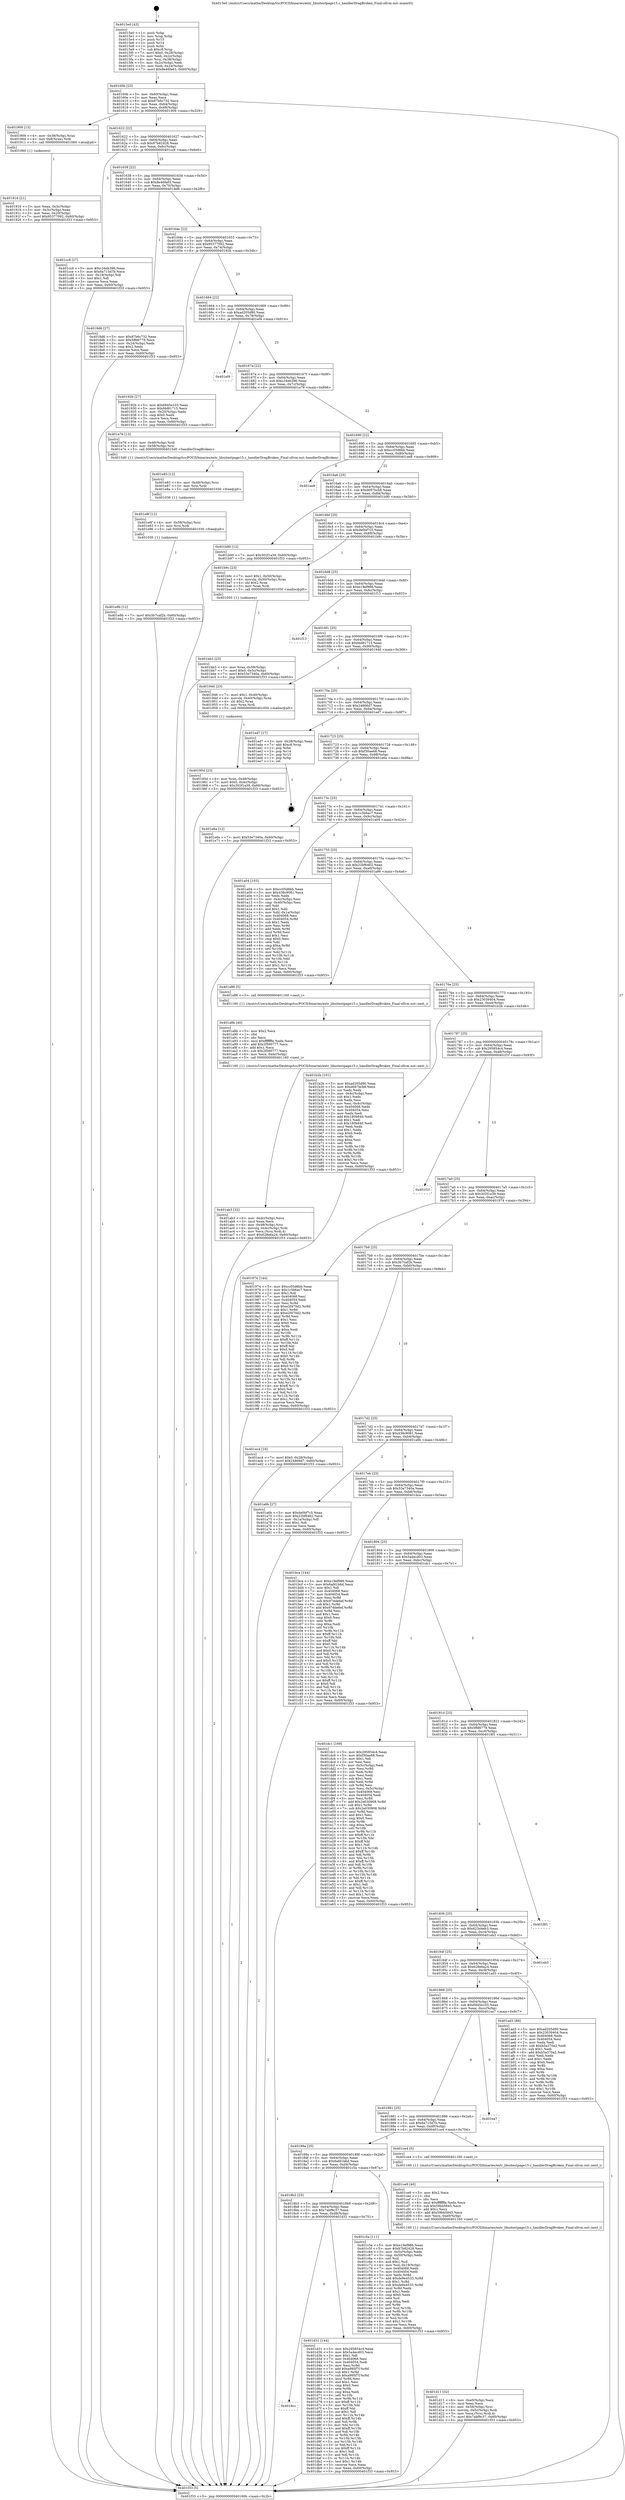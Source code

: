 digraph "0x4015e0" {
  label = "0x4015e0 (/mnt/c/Users/mathe/Desktop/tcc/POCII/binaries/extr_libuitestpage15.c_handlerDragBroken_Final-ollvm.out::main(0))"
  labelloc = "t"
  node[shape=record]

  Entry [label="",width=0.3,height=0.3,shape=circle,fillcolor=black,style=filled]
  "0x40160b" [label="{
     0x40160b [23]\l
     | [instrs]\l
     &nbsp;&nbsp;0x40160b \<+3\>: mov -0x60(%rbp),%eax\l
     &nbsp;&nbsp;0x40160e \<+2\>: mov %eax,%ecx\l
     &nbsp;&nbsp;0x401610 \<+6\>: sub $0x87b6c732,%ecx\l
     &nbsp;&nbsp;0x401616 \<+3\>: mov %eax,-0x64(%rbp)\l
     &nbsp;&nbsp;0x401619 \<+3\>: mov %ecx,-0x68(%rbp)\l
     &nbsp;&nbsp;0x40161c \<+6\>: je 0000000000401909 \<main+0x329\>\l
  }"]
  "0x401909" [label="{
     0x401909 [13]\l
     | [instrs]\l
     &nbsp;&nbsp;0x401909 \<+4\>: mov -0x38(%rbp),%rax\l
     &nbsp;&nbsp;0x40190d \<+4\>: mov 0x8(%rax),%rdi\l
     &nbsp;&nbsp;0x401911 \<+5\>: call 0000000000401060 \<atoi@plt\>\l
     | [calls]\l
     &nbsp;&nbsp;0x401060 \{1\} (unknown)\l
  }"]
  "0x401622" [label="{
     0x401622 [22]\l
     | [instrs]\l
     &nbsp;&nbsp;0x401622 \<+5\>: jmp 0000000000401627 \<main+0x47\>\l
     &nbsp;&nbsp;0x401627 \<+3\>: mov -0x64(%rbp),%eax\l
     &nbsp;&nbsp;0x40162a \<+5\>: sub $0x87b82428,%eax\l
     &nbsp;&nbsp;0x40162f \<+3\>: mov %eax,-0x6c(%rbp)\l
     &nbsp;&nbsp;0x401632 \<+6\>: je 0000000000401cc9 \<main+0x6e9\>\l
  }"]
  Exit [label="",width=0.3,height=0.3,shape=circle,fillcolor=black,style=filled,peripheries=2]
  "0x401cc9" [label="{
     0x401cc9 [27]\l
     | [instrs]\l
     &nbsp;&nbsp;0x401cc9 \<+5\>: mov $0xc34eb396,%eax\l
     &nbsp;&nbsp;0x401cce \<+5\>: mov $0x6a715d7b,%ecx\l
     &nbsp;&nbsp;0x401cd3 \<+3\>: mov -0x19(%rbp),%dl\l
     &nbsp;&nbsp;0x401cd6 \<+3\>: test $0x1,%dl\l
     &nbsp;&nbsp;0x401cd9 \<+3\>: cmovne %ecx,%eax\l
     &nbsp;&nbsp;0x401cdc \<+3\>: mov %eax,-0x60(%rbp)\l
     &nbsp;&nbsp;0x401cdf \<+5\>: jmp 0000000000401f33 \<main+0x953\>\l
  }"]
  "0x401638" [label="{
     0x401638 [22]\l
     | [instrs]\l
     &nbsp;&nbsp;0x401638 \<+5\>: jmp 000000000040163d \<main+0x5d\>\l
     &nbsp;&nbsp;0x40163d \<+3\>: mov -0x64(%rbp),%eax\l
     &nbsp;&nbsp;0x401640 \<+5\>: sub $0x8e46fa63,%eax\l
     &nbsp;&nbsp;0x401645 \<+3\>: mov %eax,-0x70(%rbp)\l
     &nbsp;&nbsp;0x401648 \<+6\>: je 00000000004018d6 \<main+0x2f6\>\l
  }"]
  "0x401e9b" [label="{
     0x401e9b [12]\l
     | [instrs]\l
     &nbsp;&nbsp;0x401e9b \<+7\>: movl $0x3b7caf2b,-0x60(%rbp)\l
     &nbsp;&nbsp;0x401ea2 \<+5\>: jmp 0000000000401f33 \<main+0x953\>\l
  }"]
  "0x4018d6" [label="{
     0x4018d6 [27]\l
     | [instrs]\l
     &nbsp;&nbsp;0x4018d6 \<+5\>: mov $0x87b6c732,%eax\l
     &nbsp;&nbsp;0x4018db \<+5\>: mov $0x5ffd6779,%ecx\l
     &nbsp;&nbsp;0x4018e0 \<+3\>: mov -0x24(%rbp),%edx\l
     &nbsp;&nbsp;0x4018e3 \<+3\>: cmp $0x2,%edx\l
     &nbsp;&nbsp;0x4018e6 \<+3\>: cmovne %ecx,%eax\l
     &nbsp;&nbsp;0x4018e9 \<+3\>: mov %eax,-0x60(%rbp)\l
     &nbsp;&nbsp;0x4018ec \<+5\>: jmp 0000000000401f33 \<main+0x953\>\l
  }"]
  "0x40164e" [label="{
     0x40164e [22]\l
     | [instrs]\l
     &nbsp;&nbsp;0x40164e \<+5\>: jmp 0000000000401653 \<main+0x73\>\l
     &nbsp;&nbsp;0x401653 \<+3\>: mov -0x64(%rbp),%eax\l
     &nbsp;&nbsp;0x401656 \<+5\>: sub $0x95377092,%eax\l
     &nbsp;&nbsp;0x40165b \<+3\>: mov %eax,-0x74(%rbp)\l
     &nbsp;&nbsp;0x40165e \<+6\>: je 000000000040192b \<main+0x34b\>\l
  }"]
  "0x401f33" [label="{
     0x401f33 [5]\l
     | [instrs]\l
     &nbsp;&nbsp;0x401f33 \<+5\>: jmp 000000000040160b \<main+0x2b\>\l
  }"]
  "0x4015e0" [label="{
     0x4015e0 [43]\l
     | [instrs]\l
     &nbsp;&nbsp;0x4015e0 \<+1\>: push %rbp\l
     &nbsp;&nbsp;0x4015e1 \<+3\>: mov %rsp,%rbp\l
     &nbsp;&nbsp;0x4015e4 \<+2\>: push %r15\l
     &nbsp;&nbsp;0x4015e6 \<+2\>: push %r14\l
     &nbsp;&nbsp;0x4015e8 \<+1\>: push %rbx\l
     &nbsp;&nbsp;0x4015e9 \<+7\>: sub $0xc8,%rsp\l
     &nbsp;&nbsp;0x4015f0 \<+7\>: movl $0x0,-0x28(%rbp)\l
     &nbsp;&nbsp;0x4015f7 \<+3\>: mov %edi,-0x2c(%rbp)\l
     &nbsp;&nbsp;0x4015fa \<+4\>: mov %rsi,-0x38(%rbp)\l
     &nbsp;&nbsp;0x4015fe \<+3\>: mov -0x2c(%rbp),%edi\l
     &nbsp;&nbsp;0x401601 \<+3\>: mov %edi,-0x24(%rbp)\l
     &nbsp;&nbsp;0x401604 \<+7\>: movl $0x8e46fa63,-0x60(%rbp)\l
  }"]
  "0x401916" [label="{
     0x401916 [21]\l
     | [instrs]\l
     &nbsp;&nbsp;0x401916 \<+3\>: mov %eax,-0x3c(%rbp)\l
     &nbsp;&nbsp;0x401919 \<+3\>: mov -0x3c(%rbp),%eax\l
     &nbsp;&nbsp;0x40191c \<+3\>: mov %eax,-0x20(%rbp)\l
     &nbsp;&nbsp;0x40191f \<+7\>: movl $0x95377092,-0x60(%rbp)\l
     &nbsp;&nbsp;0x401926 \<+5\>: jmp 0000000000401f33 \<main+0x953\>\l
  }"]
  "0x401e8f" [label="{
     0x401e8f [12]\l
     | [instrs]\l
     &nbsp;&nbsp;0x401e8f \<+4\>: mov -0x58(%rbp),%rsi\l
     &nbsp;&nbsp;0x401e93 \<+3\>: mov %rsi,%rdi\l
     &nbsp;&nbsp;0x401e96 \<+5\>: call 0000000000401030 \<free@plt\>\l
     | [calls]\l
     &nbsp;&nbsp;0x401030 \{1\} (unknown)\l
  }"]
  "0x40192b" [label="{
     0x40192b [27]\l
     | [instrs]\l
     &nbsp;&nbsp;0x40192b \<+5\>: mov $0x6945e103,%eax\l
     &nbsp;&nbsp;0x401930 \<+5\>: mov $0xfdd81715,%ecx\l
     &nbsp;&nbsp;0x401935 \<+3\>: mov -0x20(%rbp),%edx\l
     &nbsp;&nbsp;0x401938 \<+3\>: cmp $0x0,%edx\l
     &nbsp;&nbsp;0x40193b \<+3\>: cmove %ecx,%eax\l
     &nbsp;&nbsp;0x40193e \<+3\>: mov %eax,-0x60(%rbp)\l
     &nbsp;&nbsp;0x401941 \<+5\>: jmp 0000000000401f33 \<main+0x953\>\l
  }"]
  "0x401664" [label="{
     0x401664 [22]\l
     | [instrs]\l
     &nbsp;&nbsp;0x401664 \<+5\>: jmp 0000000000401669 \<main+0x89\>\l
     &nbsp;&nbsp;0x401669 \<+3\>: mov -0x64(%rbp),%eax\l
     &nbsp;&nbsp;0x40166c \<+5\>: sub $0xad205d90,%eax\l
     &nbsp;&nbsp;0x401671 \<+3\>: mov %eax,-0x78(%rbp)\l
     &nbsp;&nbsp;0x401674 \<+6\>: je 0000000000401ef4 \<main+0x914\>\l
  }"]
  "0x401e83" [label="{
     0x401e83 [12]\l
     | [instrs]\l
     &nbsp;&nbsp;0x401e83 \<+4\>: mov -0x48(%rbp),%rsi\l
     &nbsp;&nbsp;0x401e87 \<+3\>: mov %rsi,%rdi\l
     &nbsp;&nbsp;0x401e8a \<+5\>: call 0000000000401030 \<free@plt\>\l
     | [calls]\l
     &nbsp;&nbsp;0x401030 \{1\} (unknown)\l
  }"]
  "0x401ef4" [label="{
     0x401ef4\l
  }", style=dashed]
  "0x40167a" [label="{
     0x40167a [22]\l
     | [instrs]\l
     &nbsp;&nbsp;0x40167a \<+5\>: jmp 000000000040167f \<main+0x9f\>\l
     &nbsp;&nbsp;0x40167f \<+3\>: mov -0x64(%rbp),%eax\l
     &nbsp;&nbsp;0x401682 \<+5\>: sub $0xc34eb396,%eax\l
     &nbsp;&nbsp;0x401687 \<+3\>: mov %eax,-0x7c(%rbp)\l
     &nbsp;&nbsp;0x40168a \<+6\>: je 0000000000401e76 \<main+0x896\>\l
  }"]
  "0x4018cc" [label="{
     0x4018cc\l
  }", style=dashed]
  "0x401e76" [label="{
     0x401e76 [13]\l
     | [instrs]\l
     &nbsp;&nbsp;0x401e76 \<+4\>: mov -0x48(%rbp),%rdi\l
     &nbsp;&nbsp;0x401e7a \<+4\>: mov -0x58(%rbp),%rsi\l
     &nbsp;&nbsp;0x401e7e \<+5\>: call 00000000004015d0 \<handlerDragBroken\>\l
     | [calls]\l
     &nbsp;&nbsp;0x4015d0 \{1\} (/mnt/c/Users/mathe/Desktop/tcc/POCII/binaries/extr_libuitestpage15.c_handlerDragBroken_Final-ollvm.out::handlerDragBroken)\l
  }"]
  "0x401690" [label="{
     0x401690 [22]\l
     | [instrs]\l
     &nbsp;&nbsp;0x401690 \<+5\>: jmp 0000000000401695 \<main+0xb5\>\l
     &nbsp;&nbsp;0x401695 \<+3\>: mov -0x64(%rbp),%eax\l
     &nbsp;&nbsp;0x401698 \<+5\>: sub $0xcc05d6bb,%eax\l
     &nbsp;&nbsp;0x40169d \<+3\>: mov %eax,-0x80(%rbp)\l
     &nbsp;&nbsp;0x4016a0 \<+6\>: je 0000000000401ee8 \<main+0x908\>\l
  }"]
  "0x401d31" [label="{
     0x401d31 [144]\l
     | [instrs]\l
     &nbsp;&nbsp;0x401d31 \<+5\>: mov $0x295854c4,%eax\l
     &nbsp;&nbsp;0x401d36 \<+5\>: mov $0x5a4ecd03,%ecx\l
     &nbsp;&nbsp;0x401d3b \<+2\>: mov $0x1,%dl\l
     &nbsp;&nbsp;0x401d3d \<+7\>: mov 0x404068,%esi\l
     &nbsp;&nbsp;0x401d44 \<+7\>: mov 0x404054,%edi\l
     &nbsp;&nbsp;0x401d4b \<+3\>: mov %esi,%r8d\l
     &nbsp;&nbsp;0x401d4e \<+7\>: add $0xa995f7f,%r8d\l
     &nbsp;&nbsp;0x401d55 \<+4\>: sub $0x1,%r8d\l
     &nbsp;&nbsp;0x401d59 \<+7\>: sub $0xa995f7f,%r8d\l
     &nbsp;&nbsp;0x401d60 \<+4\>: imul %r8d,%esi\l
     &nbsp;&nbsp;0x401d64 \<+3\>: and $0x1,%esi\l
     &nbsp;&nbsp;0x401d67 \<+3\>: cmp $0x0,%esi\l
     &nbsp;&nbsp;0x401d6a \<+4\>: sete %r9b\l
     &nbsp;&nbsp;0x401d6e \<+3\>: cmp $0xa,%edi\l
     &nbsp;&nbsp;0x401d71 \<+4\>: setl %r10b\l
     &nbsp;&nbsp;0x401d75 \<+3\>: mov %r9b,%r11b\l
     &nbsp;&nbsp;0x401d78 \<+4\>: xor $0xff,%r11b\l
     &nbsp;&nbsp;0x401d7c \<+3\>: mov %r10b,%bl\l
     &nbsp;&nbsp;0x401d7f \<+3\>: xor $0xff,%bl\l
     &nbsp;&nbsp;0x401d82 \<+3\>: xor $0x1,%dl\l
     &nbsp;&nbsp;0x401d85 \<+3\>: mov %r11b,%r14b\l
     &nbsp;&nbsp;0x401d88 \<+4\>: and $0xff,%r14b\l
     &nbsp;&nbsp;0x401d8c \<+3\>: and %dl,%r9b\l
     &nbsp;&nbsp;0x401d8f \<+3\>: mov %bl,%r15b\l
     &nbsp;&nbsp;0x401d92 \<+4\>: and $0xff,%r15b\l
     &nbsp;&nbsp;0x401d96 \<+3\>: and %dl,%r10b\l
     &nbsp;&nbsp;0x401d99 \<+3\>: or %r9b,%r14b\l
     &nbsp;&nbsp;0x401d9c \<+3\>: or %r10b,%r15b\l
     &nbsp;&nbsp;0x401d9f \<+3\>: xor %r15b,%r14b\l
     &nbsp;&nbsp;0x401da2 \<+3\>: or %bl,%r11b\l
     &nbsp;&nbsp;0x401da5 \<+4\>: xor $0xff,%r11b\l
     &nbsp;&nbsp;0x401da9 \<+3\>: or $0x1,%dl\l
     &nbsp;&nbsp;0x401dac \<+3\>: and %dl,%r11b\l
     &nbsp;&nbsp;0x401daf \<+3\>: or %r11b,%r14b\l
     &nbsp;&nbsp;0x401db2 \<+4\>: test $0x1,%r14b\l
     &nbsp;&nbsp;0x401db6 \<+3\>: cmovne %ecx,%eax\l
     &nbsp;&nbsp;0x401db9 \<+3\>: mov %eax,-0x60(%rbp)\l
     &nbsp;&nbsp;0x401dbc \<+5\>: jmp 0000000000401f33 \<main+0x953\>\l
  }"]
  "0x401ee8" [label="{
     0x401ee8\l
  }", style=dashed]
  "0x4016a6" [label="{
     0x4016a6 [25]\l
     | [instrs]\l
     &nbsp;&nbsp;0x4016a6 \<+5\>: jmp 00000000004016ab \<main+0xcb\>\l
     &nbsp;&nbsp;0x4016ab \<+3\>: mov -0x64(%rbp),%eax\l
     &nbsp;&nbsp;0x4016ae \<+5\>: sub $0xd697bcb8,%eax\l
     &nbsp;&nbsp;0x4016b3 \<+6\>: mov %eax,-0x84(%rbp)\l
     &nbsp;&nbsp;0x4016b9 \<+6\>: je 0000000000401b90 \<main+0x5b0\>\l
  }"]
  "0x401d11" [label="{
     0x401d11 [32]\l
     | [instrs]\l
     &nbsp;&nbsp;0x401d11 \<+6\>: mov -0xe0(%rbp),%ecx\l
     &nbsp;&nbsp;0x401d17 \<+3\>: imul %eax,%ecx\l
     &nbsp;&nbsp;0x401d1a \<+4\>: mov -0x58(%rbp),%rsi\l
     &nbsp;&nbsp;0x401d1e \<+4\>: movslq -0x5c(%rbp),%rdi\l
     &nbsp;&nbsp;0x401d22 \<+3\>: mov %ecx,(%rsi,%rdi,4)\l
     &nbsp;&nbsp;0x401d25 \<+7\>: movl $0x7abf9c37,-0x60(%rbp)\l
     &nbsp;&nbsp;0x401d2c \<+5\>: jmp 0000000000401f33 \<main+0x953\>\l
  }"]
  "0x401b90" [label="{
     0x401b90 [12]\l
     | [instrs]\l
     &nbsp;&nbsp;0x401b90 \<+7\>: movl $0x302f1a39,-0x60(%rbp)\l
     &nbsp;&nbsp;0x401b97 \<+5\>: jmp 0000000000401f33 \<main+0x953\>\l
  }"]
  "0x4016bf" [label="{
     0x4016bf [25]\l
     | [instrs]\l
     &nbsp;&nbsp;0x4016bf \<+5\>: jmp 00000000004016c4 \<main+0xe4\>\l
     &nbsp;&nbsp;0x4016c4 \<+3\>: mov -0x64(%rbp),%eax\l
     &nbsp;&nbsp;0x4016c7 \<+5\>: sub $0xde0bf7c5,%eax\l
     &nbsp;&nbsp;0x4016cc \<+6\>: mov %eax,-0x88(%rbp)\l
     &nbsp;&nbsp;0x4016d2 \<+6\>: je 0000000000401b9c \<main+0x5bc\>\l
  }"]
  "0x401ce9" [label="{
     0x401ce9 [40]\l
     | [instrs]\l
     &nbsp;&nbsp;0x401ce9 \<+5\>: mov $0x2,%ecx\l
     &nbsp;&nbsp;0x401cee \<+1\>: cltd\l
     &nbsp;&nbsp;0x401cef \<+2\>: idiv %ecx\l
     &nbsp;&nbsp;0x401cf1 \<+6\>: imul $0xfffffffe,%edx,%ecx\l
     &nbsp;&nbsp;0x401cf7 \<+6\>: sub $0x59bb5845,%ecx\l
     &nbsp;&nbsp;0x401cfd \<+3\>: add $0x1,%ecx\l
     &nbsp;&nbsp;0x401d00 \<+6\>: add $0x59bb5845,%ecx\l
     &nbsp;&nbsp;0x401d06 \<+6\>: mov %ecx,-0xe0(%rbp)\l
     &nbsp;&nbsp;0x401d0c \<+5\>: call 0000000000401160 \<next_i\>\l
     | [calls]\l
     &nbsp;&nbsp;0x401160 \{1\} (/mnt/c/Users/mathe/Desktop/tcc/POCII/binaries/extr_libuitestpage15.c_handlerDragBroken_Final-ollvm.out::next_i)\l
  }"]
  "0x401b9c" [label="{
     0x401b9c [23]\l
     | [instrs]\l
     &nbsp;&nbsp;0x401b9c \<+7\>: movl $0x1,-0x50(%rbp)\l
     &nbsp;&nbsp;0x401ba3 \<+4\>: movslq -0x50(%rbp),%rax\l
     &nbsp;&nbsp;0x401ba7 \<+4\>: shl $0x2,%rax\l
     &nbsp;&nbsp;0x401bab \<+3\>: mov %rax,%rdi\l
     &nbsp;&nbsp;0x401bae \<+5\>: call 0000000000401050 \<malloc@plt\>\l
     | [calls]\l
     &nbsp;&nbsp;0x401050 \{1\} (unknown)\l
  }"]
  "0x4016d8" [label="{
     0x4016d8 [25]\l
     | [instrs]\l
     &nbsp;&nbsp;0x4016d8 \<+5\>: jmp 00000000004016dd \<main+0xfd\>\l
     &nbsp;&nbsp;0x4016dd \<+3\>: mov -0x64(%rbp),%eax\l
     &nbsp;&nbsp;0x4016e0 \<+5\>: sub $0xe19ef986,%eax\l
     &nbsp;&nbsp;0x4016e5 \<+6\>: mov %eax,-0x8c(%rbp)\l
     &nbsp;&nbsp;0x4016eb \<+6\>: je 0000000000401f13 \<main+0x933\>\l
  }"]
  "0x4018b3" [label="{
     0x4018b3 [25]\l
     | [instrs]\l
     &nbsp;&nbsp;0x4018b3 \<+5\>: jmp 00000000004018b8 \<main+0x2d8\>\l
     &nbsp;&nbsp;0x4018b8 \<+3\>: mov -0x64(%rbp),%eax\l
     &nbsp;&nbsp;0x4018bb \<+5\>: sub $0x7abf9c37,%eax\l
     &nbsp;&nbsp;0x4018c0 \<+6\>: mov %eax,-0xd8(%rbp)\l
     &nbsp;&nbsp;0x4018c6 \<+6\>: je 0000000000401d31 \<main+0x751\>\l
  }"]
  "0x401f13" [label="{
     0x401f13\l
  }", style=dashed]
  "0x4016f1" [label="{
     0x4016f1 [25]\l
     | [instrs]\l
     &nbsp;&nbsp;0x4016f1 \<+5\>: jmp 00000000004016f6 \<main+0x116\>\l
     &nbsp;&nbsp;0x4016f6 \<+3\>: mov -0x64(%rbp),%eax\l
     &nbsp;&nbsp;0x4016f9 \<+5\>: sub $0xfdd81715,%eax\l
     &nbsp;&nbsp;0x4016fe \<+6\>: mov %eax,-0x90(%rbp)\l
     &nbsp;&nbsp;0x401704 \<+6\>: je 0000000000401946 \<main+0x366\>\l
  }"]
  "0x401c5a" [label="{
     0x401c5a [111]\l
     | [instrs]\l
     &nbsp;&nbsp;0x401c5a \<+5\>: mov $0xe19ef986,%eax\l
     &nbsp;&nbsp;0x401c5f \<+5\>: mov $0x87b82428,%ecx\l
     &nbsp;&nbsp;0x401c64 \<+3\>: mov -0x5c(%rbp),%edx\l
     &nbsp;&nbsp;0x401c67 \<+3\>: cmp -0x50(%rbp),%edx\l
     &nbsp;&nbsp;0x401c6a \<+4\>: setl %sil\l
     &nbsp;&nbsp;0x401c6e \<+4\>: and $0x1,%sil\l
     &nbsp;&nbsp;0x401c72 \<+4\>: mov %sil,-0x19(%rbp)\l
     &nbsp;&nbsp;0x401c76 \<+7\>: mov 0x404068,%edx\l
     &nbsp;&nbsp;0x401c7d \<+7\>: mov 0x404054,%edi\l
     &nbsp;&nbsp;0x401c84 \<+3\>: mov %edx,%r8d\l
     &nbsp;&nbsp;0x401c87 \<+7\>: add $0xde9e4533,%r8d\l
     &nbsp;&nbsp;0x401c8e \<+4\>: sub $0x1,%r8d\l
     &nbsp;&nbsp;0x401c92 \<+7\>: sub $0xde9e4533,%r8d\l
     &nbsp;&nbsp;0x401c99 \<+4\>: imul %r8d,%edx\l
     &nbsp;&nbsp;0x401c9d \<+3\>: and $0x1,%edx\l
     &nbsp;&nbsp;0x401ca0 \<+3\>: cmp $0x0,%edx\l
     &nbsp;&nbsp;0x401ca3 \<+4\>: sete %sil\l
     &nbsp;&nbsp;0x401ca7 \<+3\>: cmp $0xa,%edi\l
     &nbsp;&nbsp;0x401caa \<+4\>: setl %r9b\l
     &nbsp;&nbsp;0x401cae \<+3\>: mov %sil,%r10b\l
     &nbsp;&nbsp;0x401cb1 \<+3\>: and %r9b,%r10b\l
     &nbsp;&nbsp;0x401cb4 \<+3\>: xor %r9b,%sil\l
     &nbsp;&nbsp;0x401cb7 \<+3\>: or %sil,%r10b\l
     &nbsp;&nbsp;0x401cba \<+4\>: test $0x1,%r10b\l
     &nbsp;&nbsp;0x401cbe \<+3\>: cmovne %ecx,%eax\l
     &nbsp;&nbsp;0x401cc1 \<+3\>: mov %eax,-0x60(%rbp)\l
     &nbsp;&nbsp;0x401cc4 \<+5\>: jmp 0000000000401f33 \<main+0x953\>\l
  }"]
  "0x401946" [label="{
     0x401946 [23]\l
     | [instrs]\l
     &nbsp;&nbsp;0x401946 \<+7\>: movl $0x1,-0x40(%rbp)\l
     &nbsp;&nbsp;0x40194d \<+4\>: movslq -0x40(%rbp),%rax\l
     &nbsp;&nbsp;0x401951 \<+4\>: shl $0x2,%rax\l
     &nbsp;&nbsp;0x401955 \<+3\>: mov %rax,%rdi\l
     &nbsp;&nbsp;0x401958 \<+5\>: call 0000000000401050 \<malloc@plt\>\l
     | [calls]\l
     &nbsp;&nbsp;0x401050 \{1\} (unknown)\l
  }"]
  "0x40170a" [label="{
     0x40170a [25]\l
     | [instrs]\l
     &nbsp;&nbsp;0x40170a \<+5\>: jmp 000000000040170f \<main+0x12f\>\l
     &nbsp;&nbsp;0x40170f \<+3\>: mov -0x64(%rbp),%eax\l
     &nbsp;&nbsp;0x401712 \<+5\>: sub $0x24866d7,%eax\l
     &nbsp;&nbsp;0x401717 \<+6\>: mov %eax,-0x94(%rbp)\l
     &nbsp;&nbsp;0x40171d \<+6\>: je 0000000000401ed7 \<main+0x8f7\>\l
  }"]
  "0x40195d" [label="{
     0x40195d [23]\l
     | [instrs]\l
     &nbsp;&nbsp;0x40195d \<+4\>: mov %rax,-0x48(%rbp)\l
     &nbsp;&nbsp;0x401961 \<+7\>: movl $0x0,-0x4c(%rbp)\l
     &nbsp;&nbsp;0x401968 \<+7\>: movl $0x302f1a39,-0x60(%rbp)\l
     &nbsp;&nbsp;0x40196f \<+5\>: jmp 0000000000401f33 \<main+0x953\>\l
  }"]
  "0x40189a" [label="{
     0x40189a [25]\l
     | [instrs]\l
     &nbsp;&nbsp;0x40189a \<+5\>: jmp 000000000040189f \<main+0x2bf\>\l
     &nbsp;&nbsp;0x40189f \<+3\>: mov -0x64(%rbp),%eax\l
     &nbsp;&nbsp;0x4018a2 \<+5\>: sub $0x6afd1b6d,%eax\l
     &nbsp;&nbsp;0x4018a7 \<+6\>: mov %eax,-0xd4(%rbp)\l
     &nbsp;&nbsp;0x4018ad \<+6\>: je 0000000000401c5a \<main+0x67a\>\l
  }"]
  "0x401ed7" [label="{
     0x401ed7 [17]\l
     | [instrs]\l
     &nbsp;&nbsp;0x401ed7 \<+3\>: mov -0x28(%rbp),%eax\l
     &nbsp;&nbsp;0x401eda \<+7\>: add $0xc8,%rsp\l
     &nbsp;&nbsp;0x401ee1 \<+1\>: pop %rbx\l
     &nbsp;&nbsp;0x401ee2 \<+2\>: pop %r14\l
     &nbsp;&nbsp;0x401ee4 \<+2\>: pop %r15\l
     &nbsp;&nbsp;0x401ee6 \<+1\>: pop %rbp\l
     &nbsp;&nbsp;0x401ee7 \<+1\>: ret\l
  }"]
  "0x401723" [label="{
     0x401723 [25]\l
     | [instrs]\l
     &nbsp;&nbsp;0x401723 \<+5\>: jmp 0000000000401728 \<main+0x148\>\l
     &nbsp;&nbsp;0x401728 \<+3\>: mov -0x64(%rbp),%eax\l
     &nbsp;&nbsp;0x40172b \<+5\>: sub $0xf30ae68,%eax\l
     &nbsp;&nbsp;0x401730 \<+6\>: mov %eax,-0x98(%rbp)\l
     &nbsp;&nbsp;0x401736 \<+6\>: je 0000000000401e6a \<main+0x88a\>\l
  }"]
  "0x401ce4" [label="{
     0x401ce4 [5]\l
     | [instrs]\l
     &nbsp;&nbsp;0x401ce4 \<+5\>: call 0000000000401160 \<next_i\>\l
     | [calls]\l
     &nbsp;&nbsp;0x401160 \{1\} (/mnt/c/Users/mathe/Desktop/tcc/POCII/binaries/extr_libuitestpage15.c_handlerDragBroken_Final-ollvm.out::next_i)\l
  }"]
  "0x401e6a" [label="{
     0x401e6a [12]\l
     | [instrs]\l
     &nbsp;&nbsp;0x401e6a \<+7\>: movl $0x53e7340a,-0x60(%rbp)\l
     &nbsp;&nbsp;0x401e71 \<+5\>: jmp 0000000000401f33 \<main+0x953\>\l
  }"]
  "0x40173c" [label="{
     0x40173c [25]\l
     | [instrs]\l
     &nbsp;&nbsp;0x40173c \<+5\>: jmp 0000000000401741 \<main+0x161\>\l
     &nbsp;&nbsp;0x401741 \<+3\>: mov -0x64(%rbp),%eax\l
     &nbsp;&nbsp;0x401744 \<+5\>: sub $0x1c3b6ac7,%eax\l
     &nbsp;&nbsp;0x401749 \<+6\>: mov %eax,-0x9c(%rbp)\l
     &nbsp;&nbsp;0x40174f \<+6\>: je 0000000000401a04 \<main+0x424\>\l
  }"]
  "0x401881" [label="{
     0x401881 [25]\l
     | [instrs]\l
     &nbsp;&nbsp;0x401881 \<+5\>: jmp 0000000000401886 \<main+0x2a6\>\l
     &nbsp;&nbsp;0x401886 \<+3\>: mov -0x64(%rbp),%eax\l
     &nbsp;&nbsp;0x401889 \<+5\>: sub $0x6a715d7b,%eax\l
     &nbsp;&nbsp;0x40188e \<+6\>: mov %eax,-0xd0(%rbp)\l
     &nbsp;&nbsp;0x401894 \<+6\>: je 0000000000401ce4 \<main+0x704\>\l
  }"]
  "0x401a04" [label="{
     0x401a04 [103]\l
     | [instrs]\l
     &nbsp;&nbsp;0x401a04 \<+5\>: mov $0xcc05d6bb,%eax\l
     &nbsp;&nbsp;0x401a09 \<+5\>: mov $0x438c9081,%ecx\l
     &nbsp;&nbsp;0x401a0e \<+2\>: xor %edx,%edx\l
     &nbsp;&nbsp;0x401a10 \<+3\>: mov -0x4c(%rbp),%esi\l
     &nbsp;&nbsp;0x401a13 \<+3\>: cmp -0x40(%rbp),%esi\l
     &nbsp;&nbsp;0x401a16 \<+4\>: setl %dil\l
     &nbsp;&nbsp;0x401a1a \<+4\>: and $0x1,%dil\l
     &nbsp;&nbsp;0x401a1e \<+4\>: mov %dil,-0x1a(%rbp)\l
     &nbsp;&nbsp;0x401a22 \<+7\>: mov 0x404068,%esi\l
     &nbsp;&nbsp;0x401a29 \<+8\>: mov 0x404054,%r8d\l
     &nbsp;&nbsp;0x401a31 \<+3\>: sub $0x1,%edx\l
     &nbsp;&nbsp;0x401a34 \<+3\>: mov %esi,%r9d\l
     &nbsp;&nbsp;0x401a37 \<+3\>: add %edx,%r9d\l
     &nbsp;&nbsp;0x401a3a \<+4\>: imul %r9d,%esi\l
     &nbsp;&nbsp;0x401a3e \<+3\>: and $0x1,%esi\l
     &nbsp;&nbsp;0x401a41 \<+3\>: cmp $0x0,%esi\l
     &nbsp;&nbsp;0x401a44 \<+4\>: sete %dil\l
     &nbsp;&nbsp;0x401a48 \<+4\>: cmp $0xa,%r8d\l
     &nbsp;&nbsp;0x401a4c \<+4\>: setl %r10b\l
     &nbsp;&nbsp;0x401a50 \<+3\>: mov %dil,%r11b\l
     &nbsp;&nbsp;0x401a53 \<+3\>: and %r10b,%r11b\l
     &nbsp;&nbsp;0x401a56 \<+3\>: xor %r10b,%dil\l
     &nbsp;&nbsp;0x401a59 \<+3\>: or %dil,%r11b\l
     &nbsp;&nbsp;0x401a5c \<+4\>: test $0x1,%r11b\l
     &nbsp;&nbsp;0x401a60 \<+3\>: cmovne %ecx,%eax\l
     &nbsp;&nbsp;0x401a63 \<+3\>: mov %eax,-0x60(%rbp)\l
     &nbsp;&nbsp;0x401a66 \<+5\>: jmp 0000000000401f33 \<main+0x953\>\l
  }"]
  "0x401755" [label="{
     0x401755 [25]\l
     | [instrs]\l
     &nbsp;&nbsp;0x401755 \<+5\>: jmp 000000000040175a \<main+0x17a\>\l
     &nbsp;&nbsp;0x40175a \<+3\>: mov -0x64(%rbp),%eax\l
     &nbsp;&nbsp;0x40175d \<+5\>: sub $0x22bf6462,%eax\l
     &nbsp;&nbsp;0x401762 \<+6\>: mov %eax,-0xa0(%rbp)\l
     &nbsp;&nbsp;0x401768 \<+6\>: je 0000000000401a86 \<main+0x4a6\>\l
  }"]
  "0x401ea7" [label="{
     0x401ea7\l
  }", style=dashed]
  "0x401a86" [label="{
     0x401a86 [5]\l
     | [instrs]\l
     &nbsp;&nbsp;0x401a86 \<+5\>: call 0000000000401160 \<next_i\>\l
     | [calls]\l
     &nbsp;&nbsp;0x401160 \{1\} (/mnt/c/Users/mathe/Desktop/tcc/POCII/binaries/extr_libuitestpage15.c_handlerDragBroken_Final-ollvm.out::next_i)\l
  }"]
  "0x40176e" [label="{
     0x40176e [25]\l
     | [instrs]\l
     &nbsp;&nbsp;0x40176e \<+5\>: jmp 0000000000401773 \<main+0x193\>\l
     &nbsp;&nbsp;0x401773 \<+3\>: mov -0x64(%rbp),%eax\l
     &nbsp;&nbsp;0x401776 \<+5\>: sub $0x23039404,%eax\l
     &nbsp;&nbsp;0x40177b \<+6\>: mov %eax,-0xa4(%rbp)\l
     &nbsp;&nbsp;0x401781 \<+6\>: je 0000000000401b2b \<main+0x54b\>\l
  }"]
  "0x401bb3" [label="{
     0x401bb3 [23]\l
     | [instrs]\l
     &nbsp;&nbsp;0x401bb3 \<+4\>: mov %rax,-0x58(%rbp)\l
     &nbsp;&nbsp;0x401bb7 \<+7\>: movl $0x0,-0x5c(%rbp)\l
     &nbsp;&nbsp;0x401bbe \<+7\>: movl $0x53e7340a,-0x60(%rbp)\l
     &nbsp;&nbsp;0x401bc5 \<+5\>: jmp 0000000000401f33 \<main+0x953\>\l
  }"]
  "0x401b2b" [label="{
     0x401b2b [101]\l
     | [instrs]\l
     &nbsp;&nbsp;0x401b2b \<+5\>: mov $0xad205d90,%eax\l
     &nbsp;&nbsp;0x401b30 \<+5\>: mov $0xd697bcb8,%ecx\l
     &nbsp;&nbsp;0x401b35 \<+2\>: xor %edx,%edx\l
     &nbsp;&nbsp;0x401b37 \<+3\>: mov -0x4c(%rbp),%esi\l
     &nbsp;&nbsp;0x401b3a \<+3\>: sub $0x1,%edx\l
     &nbsp;&nbsp;0x401b3d \<+2\>: sub %edx,%esi\l
     &nbsp;&nbsp;0x401b3f \<+3\>: mov %esi,-0x4c(%rbp)\l
     &nbsp;&nbsp;0x401b42 \<+7\>: mov 0x404068,%edx\l
     &nbsp;&nbsp;0x401b49 \<+7\>: mov 0x404054,%esi\l
     &nbsp;&nbsp;0x401b50 \<+2\>: mov %edx,%edi\l
     &nbsp;&nbsp;0x401b52 \<+6\>: add $0x180b840,%edi\l
     &nbsp;&nbsp;0x401b58 \<+3\>: sub $0x1,%edi\l
     &nbsp;&nbsp;0x401b5b \<+6\>: sub $0x180b840,%edi\l
     &nbsp;&nbsp;0x401b61 \<+3\>: imul %edi,%edx\l
     &nbsp;&nbsp;0x401b64 \<+3\>: and $0x1,%edx\l
     &nbsp;&nbsp;0x401b67 \<+3\>: cmp $0x0,%edx\l
     &nbsp;&nbsp;0x401b6a \<+4\>: sete %r8b\l
     &nbsp;&nbsp;0x401b6e \<+3\>: cmp $0xa,%esi\l
     &nbsp;&nbsp;0x401b71 \<+4\>: setl %r9b\l
     &nbsp;&nbsp;0x401b75 \<+3\>: mov %r8b,%r10b\l
     &nbsp;&nbsp;0x401b78 \<+3\>: and %r9b,%r10b\l
     &nbsp;&nbsp;0x401b7b \<+3\>: xor %r9b,%r8b\l
     &nbsp;&nbsp;0x401b7e \<+3\>: or %r8b,%r10b\l
     &nbsp;&nbsp;0x401b81 \<+4\>: test $0x1,%r10b\l
     &nbsp;&nbsp;0x401b85 \<+3\>: cmovne %ecx,%eax\l
     &nbsp;&nbsp;0x401b88 \<+3\>: mov %eax,-0x60(%rbp)\l
     &nbsp;&nbsp;0x401b8b \<+5\>: jmp 0000000000401f33 \<main+0x953\>\l
  }"]
  "0x401787" [label="{
     0x401787 [25]\l
     | [instrs]\l
     &nbsp;&nbsp;0x401787 \<+5\>: jmp 000000000040178c \<main+0x1ac\>\l
     &nbsp;&nbsp;0x40178c \<+3\>: mov -0x64(%rbp),%eax\l
     &nbsp;&nbsp;0x40178f \<+5\>: sub $0x295854c4,%eax\l
     &nbsp;&nbsp;0x401794 \<+6\>: mov %eax,-0xa8(%rbp)\l
     &nbsp;&nbsp;0x40179a \<+6\>: je 0000000000401f1f \<main+0x93f\>\l
  }"]
  "0x401868" [label="{
     0x401868 [25]\l
     | [instrs]\l
     &nbsp;&nbsp;0x401868 \<+5\>: jmp 000000000040186d \<main+0x28d\>\l
     &nbsp;&nbsp;0x40186d \<+3\>: mov -0x64(%rbp),%eax\l
     &nbsp;&nbsp;0x401870 \<+5\>: sub $0x6945e103,%eax\l
     &nbsp;&nbsp;0x401875 \<+6\>: mov %eax,-0xcc(%rbp)\l
     &nbsp;&nbsp;0x40187b \<+6\>: je 0000000000401ea7 \<main+0x8c7\>\l
  }"]
  "0x401f1f" [label="{
     0x401f1f\l
  }", style=dashed]
  "0x4017a0" [label="{
     0x4017a0 [25]\l
     | [instrs]\l
     &nbsp;&nbsp;0x4017a0 \<+5\>: jmp 00000000004017a5 \<main+0x1c5\>\l
     &nbsp;&nbsp;0x4017a5 \<+3\>: mov -0x64(%rbp),%eax\l
     &nbsp;&nbsp;0x4017a8 \<+5\>: sub $0x302f1a39,%eax\l
     &nbsp;&nbsp;0x4017ad \<+6\>: mov %eax,-0xac(%rbp)\l
     &nbsp;&nbsp;0x4017b3 \<+6\>: je 0000000000401974 \<main+0x394\>\l
  }"]
  "0x401ad3" [label="{
     0x401ad3 [88]\l
     | [instrs]\l
     &nbsp;&nbsp;0x401ad3 \<+5\>: mov $0xad205d90,%eax\l
     &nbsp;&nbsp;0x401ad8 \<+5\>: mov $0x23039404,%ecx\l
     &nbsp;&nbsp;0x401add \<+7\>: mov 0x404068,%edx\l
     &nbsp;&nbsp;0x401ae4 \<+7\>: mov 0x404054,%esi\l
     &nbsp;&nbsp;0x401aeb \<+2\>: mov %edx,%edi\l
     &nbsp;&nbsp;0x401aed \<+6\>: sub $0xb5a370a2,%edi\l
     &nbsp;&nbsp;0x401af3 \<+3\>: sub $0x1,%edi\l
     &nbsp;&nbsp;0x401af6 \<+6\>: add $0xb5a370a2,%edi\l
     &nbsp;&nbsp;0x401afc \<+3\>: imul %edi,%edx\l
     &nbsp;&nbsp;0x401aff \<+3\>: and $0x1,%edx\l
     &nbsp;&nbsp;0x401b02 \<+3\>: cmp $0x0,%edx\l
     &nbsp;&nbsp;0x401b05 \<+4\>: sete %r8b\l
     &nbsp;&nbsp;0x401b09 \<+3\>: cmp $0xa,%esi\l
     &nbsp;&nbsp;0x401b0c \<+4\>: setl %r9b\l
     &nbsp;&nbsp;0x401b10 \<+3\>: mov %r8b,%r10b\l
     &nbsp;&nbsp;0x401b13 \<+3\>: and %r9b,%r10b\l
     &nbsp;&nbsp;0x401b16 \<+3\>: xor %r9b,%r8b\l
     &nbsp;&nbsp;0x401b19 \<+3\>: or %r8b,%r10b\l
     &nbsp;&nbsp;0x401b1c \<+4\>: test $0x1,%r10b\l
     &nbsp;&nbsp;0x401b20 \<+3\>: cmovne %ecx,%eax\l
     &nbsp;&nbsp;0x401b23 \<+3\>: mov %eax,-0x60(%rbp)\l
     &nbsp;&nbsp;0x401b26 \<+5\>: jmp 0000000000401f33 \<main+0x953\>\l
  }"]
  "0x401974" [label="{
     0x401974 [144]\l
     | [instrs]\l
     &nbsp;&nbsp;0x401974 \<+5\>: mov $0xcc05d6bb,%eax\l
     &nbsp;&nbsp;0x401979 \<+5\>: mov $0x1c3b6ac7,%ecx\l
     &nbsp;&nbsp;0x40197e \<+2\>: mov $0x1,%dl\l
     &nbsp;&nbsp;0x401980 \<+7\>: mov 0x404068,%esi\l
     &nbsp;&nbsp;0x401987 \<+7\>: mov 0x404054,%edi\l
     &nbsp;&nbsp;0x40198e \<+3\>: mov %esi,%r8d\l
     &nbsp;&nbsp;0x401991 \<+7\>: sub $0xe2f470d2,%r8d\l
     &nbsp;&nbsp;0x401998 \<+4\>: sub $0x1,%r8d\l
     &nbsp;&nbsp;0x40199c \<+7\>: add $0xe2f470d2,%r8d\l
     &nbsp;&nbsp;0x4019a3 \<+4\>: imul %r8d,%esi\l
     &nbsp;&nbsp;0x4019a7 \<+3\>: and $0x1,%esi\l
     &nbsp;&nbsp;0x4019aa \<+3\>: cmp $0x0,%esi\l
     &nbsp;&nbsp;0x4019ad \<+4\>: sete %r9b\l
     &nbsp;&nbsp;0x4019b1 \<+3\>: cmp $0xa,%edi\l
     &nbsp;&nbsp;0x4019b4 \<+4\>: setl %r10b\l
     &nbsp;&nbsp;0x4019b8 \<+3\>: mov %r9b,%r11b\l
     &nbsp;&nbsp;0x4019bb \<+4\>: xor $0xff,%r11b\l
     &nbsp;&nbsp;0x4019bf \<+3\>: mov %r10b,%bl\l
     &nbsp;&nbsp;0x4019c2 \<+3\>: xor $0xff,%bl\l
     &nbsp;&nbsp;0x4019c5 \<+3\>: xor $0x0,%dl\l
     &nbsp;&nbsp;0x4019c8 \<+3\>: mov %r11b,%r14b\l
     &nbsp;&nbsp;0x4019cb \<+4\>: and $0x0,%r14b\l
     &nbsp;&nbsp;0x4019cf \<+3\>: and %dl,%r9b\l
     &nbsp;&nbsp;0x4019d2 \<+3\>: mov %bl,%r15b\l
     &nbsp;&nbsp;0x4019d5 \<+4\>: and $0x0,%r15b\l
     &nbsp;&nbsp;0x4019d9 \<+3\>: and %dl,%r10b\l
     &nbsp;&nbsp;0x4019dc \<+3\>: or %r9b,%r14b\l
     &nbsp;&nbsp;0x4019df \<+3\>: or %r10b,%r15b\l
     &nbsp;&nbsp;0x4019e2 \<+3\>: xor %r15b,%r14b\l
     &nbsp;&nbsp;0x4019e5 \<+3\>: or %bl,%r11b\l
     &nbsp;&nbsp;0x4019e8 \<+4\>: xor $0xff,%r11b\l
     &nbsp;&nbsp;0x4019ec \<+3\>: or $0x0,%dl\l
     &nbsp;&nbsp;0x4019ef \<+3\>: and %dl,%r11b\l
     &nbsp;&nbsp;0x4019f2 \<+3\>: or %r11b,%r14b\l
     &nbsp;&nbsp;0x4019f5 \<+4\>: test $0x1,%r14b\l
     &nbsp;&nbsp;0x4019f9 \<+3\>: cmovne %ecx,%eax\l
     &nbsp;&nbsp;0x4019fc \<+3\>: mov %eax,-0x60(%rbp)\l
     &nbsp;&nbsp;0x4019ff \<+5\>: jmp 0000000000401f33 \<main+0x953\>\l
  }"]
  "0x4017b9" [label="{
     0x4017b9 [25]\l
     | [instrs]\l
     &nbsp;&nbsp;0x4017b9 \<+5\>: jmp 00000000004017be \<main+0x1de\>\l
     &nbsp;&nbsp;0x4017be \<+3\>: mov -0x64(%rbp),%eax\l
     &nbsp;&nbsp;0x4017c1 \<+5\>: sub $0x3b7caf2b,%eax\l
     &nbsp;&nbsp;0x4017c6 \<+6\>: mov %eax,-0xb0(%rbp)\l
     &nbsp;&nbsp;0x4017cc \<+6\>: je 0000000000401ec4 \<main+0x8e4\>\l
  }"]
  "0x40184f" [label="{
     0x40184f [25]\l
     | [instrs]\l
     &nbsp;&nbsp;0x40184f \<+5\>: jmp 0000000000401854 \<main+0x274\>\l
     &nbsp;&nbsp;0x401854 \<+3\>: mov -0x64(%rbp),%eax\l
     &nbsp;&nbsp;0x401857 \<+5\>: sub $0x628e6a24,%eax\l
     &nbsp;&nbsp;0x40185c \<+6\>: mov %eax,-0xc8(%rbp)\l
     &nbsp;&nbsp;0x401862 \<+6\>: je 0000000000401ad3 \<main+0x4f3\>\l
  }"]
  "0x401ec4" [label="{
     0x401ec4 [19]\l
     | [instrs]\l
     &nbsp;&nbsp;0x401ec4 \<+7\>: movl $0x0,-0x28(%rbp)\l
     &nbsp;&nbsp;0x401ecb \<+7\>: movl $0x24866d7,-0x60(%rbp)\l
     &nbsp;&nbsp;0x401ed2 \<+5\>: jmp 0000000000401f33 \<main+0x953\>\l
  }"]
  "0x4017d2" [label="{
     0x4017d2 [25]\l
     | [instrs]\l
     &nbsp;&nbsp;0x4017d2 \<+5\>: jmp 00000000004017d7 \<main+0x1f7\>\l
     &nbsp;&nbsp;0x4017d7 \<+3\>: mov -0x64(%rbp),%eax\l
     &nbsp;&nbsp;0x4017da \<+5\>: sub $0x438c9081,%eax\l
     &nbsp;&nbsp;0x4017df \<+6\>: mov %eax,-0xb4(%rbp)\l
     &nbsp;&nbsp;0x4017e5 \<+6\>: je 0000000000401a6b \<main+0x48b\>\l
  }"]
  "0x401eb3" [label="{
     0x401eb3\l
  }", style=dashed]
  "0x401a6b" [label="{
     0x401a6b [27]\l
     | [instrs]\l
     &nbsp;&nbsp;0x401a6b \<+5\>: mov $0xde0bf7c5,%eax\l
     &nbsp;&nbsp;0x401a70 \<+5\>: mov $0x22bf6462,%ecx\l
     &nbsp;&nbsp;0x401a75 \<+3\>: mov -0x1a(%rbp),%dl\l
     &nbsp;&nbsp;0x401a78 \<+3\>: test $0x1,%dl\l
     &nbsp;&nbsp;0x401a7b \<+3\>: cmovne %ecx,%eax\l
     &nbsp;&nbsp;0x401a7e \<+3\>: mov %eax,-0x60(%rbp)\l
     &nbsp;&nbsp;0x401a81 \<+5\>: jmp 0000000000401f33 \<main+0x953\>\l
  }"]
  "0x4017eb" [label="{
     0x4017eb [25]\l
     | [instrs]\l
     &nbsp;&nbsp;0x4017eb \<+5\>: jmp 00000000004017f0 \<main+0x210\>\l
     &nbsp;&nbsp;0x4017f0 \<+3\>: mov -0x64(%rbp),%eax\l
     &nbsp;&nbsp;0x4017f3 \<+5\>: sub $0x53e7340a,%eax\l
     &nbsp;&nbsp;0x4017f8 \<+6\>: mov %eax,-0xb8(%rbp)\l
     &nbsp;&nbsp;0x4017fe \<+6\>: je 0000000000401bca \<main+0x5ea\>\l
  }"]
  "0x401a8b" [label="{
     0x401a8b [40]\l
     | [instrs]\l
     &nbsp;&nbsp;0x401a8b \<+5\>: mov $0x2,%ecx\l
     &nbsp;&nbsp;0x401a90 \<+1\>: cltd\l
     &nbsp;&nbsp;0x401a91 \<+2\>: idiv %ecx\l
     &nbsp;&nbsp;0x401a93 \<+6\>: imul $0xfffffffe,%edx,%ecx\l
     &nbsp;&nbsp;0x401a99 \<+6\>: add $0x2f590777,%ecx\l
     &nbsp;&nbsp;0x401a9f \<+3\>: add $0x1,%ecx\l
     &nbsp;&nbsp;0x401aa2 \<+6\>: sub $0x2f590777,%ecx\l
     &nbsp;&nbsp;0x401aa8 \<+6\>: mov %ecx,-0xdc(%rbp)\l
     &nbsp;&nbsp;0x401aae \<+5\>: call 0000000000401160 \<next_i\>\l
     | [calls]\l
     &nbsp;&nbsp;0x401160 \{1\} (/mnt/c/Users/mathe/Desktop/tcc/POCII/binaries/extr_libuitestpage15.c_handlerDragBroken_Final-ollvm.out::next_i)\l
  }"]
  "0x401ab3" [label="{
     0x401ab3 [32]\l
     | [instrs]\l
     &nbsp;&nbsp;0x401ab3 \<+6\>: mov -0xdc(%rbp),%ecx\l
     &nbsp;&nbsp;0x401ab9 \<+3\>: imul %eax,%ecx\l
     &nbsp;&nbsp;0x401abc \<+4\>: mov -0x48(%rbp),%rsi\l
     &nbsp;&nbsp;0x401ac0 \<+4\>: movslq -0x4c(%rbp),%rdi\l
     &nbsp;&nbsp;0x401ac4 \<+3\>: mov %ecx,(%rsi,%rdi,4)\l
     &nbsp;&nbsp;0x401ac7 \<+7\>: movl $0x628e6a24,-0x60(%rbp)\l
     &nbsp;&nbsp;0x401ace \<+5\>: jmp 0000000000401f33 \<main+0x953\>\l
  }"]
  "0x401836" [label="{
     0x401836 [25]\l
     | [instrs]\l
     &nbsp;&nbsp;0x401836 \<+5\>: jmp 000000000040183b \<main+0x25b\>\l
     &nbsp;&nbsp;0x40183b \<+3\>: mov -0x64(%rbp),%eax\l
     &nbsp;&nbsp;0x40183e \<+5\>: sub $0x623d4eb3,%eax\l
     &nbsp;&nbsp;0x401843 \<+6\>: mov %eax,-0xc4(%rbp)\l
     &nbsp;&nbsp;0x401849 \<+6\>: je 0000000000401eb3 \<main+0x8d3\>\l
  }"]
  "0x401bca" [label="{
     0x401bca [144]\l
     | [instrs]\l
     &nbsp;&nbsp;0x401bca \<+5\>: mov $0xe19ef986,%eax\l
     &nbsp;&nbsp;0x401bcf \<+5\>: mov $0x6afd1b6d,%ecx\l
     &nbsp;&nbsp;0x401bd4 \<+2\>: mov $0x1,%dl\l
     &nbsp;&nbsp;0x401bd6 \<+7\>: mov 0x404068,%esi\l
     &nbsp;&nbsp;0x401bdd \<+7\>: mov 0x404054,%edi\l
     &nbsp;&nbsp;0x401be4 \<+3\>: mov %esi,%r8d\l
     &nbsp;&nbsp;0x401be7 \<+7\>: sub $0x97dde6ef,%r8d\l
     &nbsp;&nbsp;0x401bee \<+4\>: sub $0x1,%r8d\l
     &nbsp;&nbsp;0x401bf2 \<+7\>: add $0x97dde6ef,%r8d\l
     &nbsp;&nbsp;0x401bf9 \<+4\>: imul %r8d,%esi\l
     &nbsp;&nbsp;0x401bfd \<+3\>: and $0x1,%esi\l
     &nbsp;&nbsp;0x401c00 \<+3\>: cmp $0x0,%esi\l
     &nbsp;&nbsp;0x401c03 \<+4\>: sete %r9b\l
     &nbsp;&nbsp;0x401c07 \<+3\>: cmp $0xa,%edi\l
     &nbsp;&nbsp;0x401c0a \<+4\>: setl %r10b\l
     &nbsp;&nbsp;0x401c0e \<+3\>: mov %r9b,%r11b\l
     &nbsp;&nbsp;0x401c11 \<+4\>: xor $0xff,%r11b\l
     &nbsp;&nbsp;0x401c15 \<+3\>: mov %r10b,%bl\l
     &nbsp;&nbsp;0x401c18 \<+3\>: xor $0xff,%bl\l
     &nbsp;&nbsp;0x401c1b \<+3\>: xor $0x0,%dl\l
     &nbsp;&nbsp;0x401c1e \<+3\>: mov %r11b,%r14b\l
     &nbsp;&nbsp;0x401c21 \<+4\>: and $0x0,%r14b\l
     &nbsp;&nbsp;0x401c25 \<+3\>: and %dl,%r9b\l
     &nbsp;&nbsp;0x401c28 \<+3\>: mov %bl,%r15b\l
     &nbsp;&nbsp;0x401c2b \<+4\>: and $0x0,%r15b\l
     &nbsp;&nbsp;0x401c2f \<+3\>: and %dl,%r10b\l
     &nbsp;&nbsp;0x401c32 \<+3\>: or %r9b,%r14b\l
     &nbsp;&nbsp;0x401c35 \<+3\>: or %r10b,%r15b\l
     &nbsp;&nbsp;0x401c38 \<+3\>: xor %r15b,%r14b\l
     &nbsp;&nbsp;0x401c3b \<+3\>: or %bl,%r11b\l
     &nbsp;&nbsp;0x401c3e \<+4\>: xor $0xff,%r11b\l
     &nbsp;&nbsp;0x401c42 \<+3\>: or $0x0,%dl\l
     &nbsp;&nbsp;0x401c45 \<+3\>: and %dl,%r11b\l
     &nbsp;&nbsp;0x401c48 \<+3\>: or %r11b,%r14b\l
     &nbsp;&nbsp;0x401c4b \<+4\>: test $0x1,%r14b\l
     &nbsp;&nbsp;0x401c4f \<+3\>: cmovne %ecx,%eax\l
     &nbsp;&nbsp;0x401c52 \<+3\>: mov %eax,-0x60(%rbp)\l
     &nbsp;&nbsp;0x401c55 \<+5\>: jmp 0000000000401f33 \<main+0x953\>\l
  }"]
  "0x401804" [label="{
     0x401804 [25]\l
     | [instrs]\l
     &nbsp;&nbsp;0x401804 \<+5\>: jmp 0000000000401809 \<main+0x229\>\l
     &nbsp;&nbsp;0x401809 \<+3\>: mov -0x64(%rbp),%eax\l
     &nbsp;&nbsp;0x40180c \<+5\>: sub $0x5a4ecd03,%eax\l
     &nbsp;&nbsp;0x401811 \<+6\>: mov %eax,-0xbc(%rbp)\l
     &nbsp;&nbsp;0x401817 \<+6\>: je 0000000000401dc1 \<main+0x7e1\>\l
  }"]
  "0x4018f1" [label="{
     0x4018f1\l
  }", style=dashed]
  "0x401dc1" [label="{
     0x401dc1 [169]\l
     | [instrs]\l
     &nbsp;&nbsp;0x401dc1 \<+5\>: mov $0x295854c4,%eax\l
     &nbsp;&nbsp;0x401dc6 \<+5\>: mov $0xf30ae68,%ecx\l
     &nbsp;&nbsp;0x401dcb \<+2\>: mov $0x1,%dl\l
     &nbsp;&nbsp;0x401dcd \<+2\>: xor %esi,%esi\l
     &nbsp;&nbsp;0x401dcf \<+3\>: mov -0x5c(%rbp),%edi\l
     &nbsp;&nbsp;0x401dd2 \<+3\>: mov %esi,%r8d\l
     &nbsp;&nbsp;0x401dd5 \<+3\>: sub %edi,%r8d\l
     &nbsp;&nbsp;0x401dd8 \<+2\>: mov %esi,%edi\l
     &nbsp;&nbsp;0x401dda \<+3\>: sub $0x1,%edi\l
     &nbsp;&nbsp;0x401ddd \<+3\>: add %edi,%r8d\l
     &nbsp;&nbsp;0x401de0 \<+3\>: sub %r8d,%esi\l
     &nbsp;&nbsp;0x401de3 \<+3\>: mov %esi,-0x5c(%rbp)\l
     &nbsp;&nbsp;0x401de6 \<+7\>: mov 0x404068,%esi\l
     &nbsp;&nbsp;0x401ded \<+7\>: mov 0x404054,%edi\l
     &nbsp;&nbsp;0x401df4 \<+3\>: mov %esi,%r8d\l
     &nbsp;&nbsp;0x401df7 \<+7\>: add $0x2a030908,%r8d\l
     &nbsp;&nbsp;0x401dfe \<+4\>: sub $0x1,%r8d\l
     &nbsp;&nbsp;0x401e02 \<+7\>: sub $0x2a030908,%r8d\l
     &nbsp;&nbsp;0x401e09 \<+4\>: imul %r8d,%esi\l
     &nbsp;&nbsp;0x401e0d \<+3\>: and $0x1,%esi\l
     &nbsp;&nbsp;0x401e10 \<+3\>: cmp $0x0,%esi\l
     &nbsp;&nbsp;0x401e13 \<+4\>: sete %r9b\l
     &nbsp;&nbsp;0x401e17 \<+3\>: cmp $0xa,%edi\l
     &nbsp;&nbsp;0x401e1a \<+4\>: setl %r10b\l
     &nbsp;&nbsp;0x401e1e \<+3\>: mov %r9b,%r11b\l
     &nbsp;&nbsp;0x401e21 \<+4\>: xor $0xff,%r11b\l
     &nbsp;&nbsp;0x401e25 \<+3\>: mov %r10b,%bl\l
     &nbsp;&nbsp;0x401e28 \<+3\>: xor $0xff,%bl\l
     &nbsp;&nbsp;0x401e2b \<+3\>: xor $0x1,%dl\l
     &nbsp;&nbsp;0x401e2e \<+3\>: mov %r11b,%r14b\l
     &nbsp;&nbsp;0x401e31 \<+4\>: and $0xff,%r14b\l
     &nbsp;&nbsp;0x401e35 \<+3\>: and %dl,%r9b\l
     &nbsp;&nbsp;0x401e38 \<+3\>: mov %bl,%r15b\l
     &nbsp;&nbsp;0x401e3b \<+4\>: and $0xff,%r15b\l
     &nbsp;&nbsp;0x401e3f \<+3\>: and %dl,%r10b\l
     &nbsp;&nbsp;0x401e42 \<+3\>: or %r9b,%r14b\l
     &nbsp;&nbsp;0x401e45 \<+3\>: or %r10b,%r15b\l
     &nbsp;&nbsp;0x401e48 \<+3\>: xor %r15b,%r14b\l
     &nbsp;&nbsp;0x401e4b \<+3\>: or %bl,%r11b\l
     &nbsp;&nbsp;0x401e4e \<+4\>: xor $0xff,%r11b\l
     &nbsp;&nbsp;0x401e52 \<+3\>: or $0x1,%dl\l
     &nbsp;&nbsp;0x401e55 \<+3\>: and %dl,%r11b\l
     &nbsp;&nbsp;0x401e58 \<+3\>: or %r11b,%r14b\l
     &nbsp;&nbsp;0x401e5b \<+4\>: test $0x1,%r14b\l
     &nbsp;&nbsp;0x401e5f \<+3\>: cmovne %ecx,%eax\l
     &nbsp;&nbsp;0x401e62 \<+3\>: mov %eax,-0x60(%rbp)\l
     &nbsp;&nbsp;0x401e65 \<+5\>: jmp 0000000000401f33 \<main+0x953\>\l
  }"]
  "0x40181d" [label="{
     0x40181d [25]\l
     | [instrs]\l
     &nbsp;&nbsp;0x40181d \<+5\>: jmp 0000000000401822 \<main+0x242\>\l
     &nbsp;&nbsp;0x401822 \<+3\>: mov -0x64(%rbp),%eax\l
     &nbsp;&nbsp;0x401825 \<+5\>: sub $0x5ffd6779,%eax\l
     &nbsp;&nbsp;0x40182a \<+6\>: mov %eax,-0xc0(%rbp)\l
     &nbsp;&nbsp;0x401830 \<+6\>: je 00000000004018f1 \<main+0x311\>\l
  }"]
  Entry -> "0x4015e0" [label=" 1"]
  "0x40160b" -> "0x401909" [label=" 1"]
  "0x40160b" -> "0x401622" [label=" 27"]
  "0x401ed7" -> Exit [label=" 1"]
  "0x401622" -> "0x401cc9" [label=" 2"]
  "0x401622" -> "0x401638" [label=" 25"]
  "0x401ec4" -> "0x401f33" [label=" 1"]
  "0x401638" -> "0x4018d6" [label=" 1"]
  "0x401638" -> "0x40164e" [label=" 24"]
  "0x4018d6" -> "0x401f33" [label=" 1"]
  "0x4015e0" -> "0x40160b" [label=" 1"]
  "0x401f33" -> "0x40160b" [label=" 27"]
  "0x401909" -> "0x401916" [label=" 1"]
  "0x401916" -> "0x401f33" [label=" 1"]
  "0x401e9b" -> "0x401f33" [label=" 1"]
  "0x40164e" -> "0x40192b" [label=" 1"]
  "0x40164e" -> "0x401664" [label=" 23"]
  "0x40192b" -> "0x401f33" [label=" 1"]
  "0x401e8f" -> "0x401e9b" [label=" 1"]
  "0x401664" -> "0x401ef4" [label=" 0"]
  "0x401664" -> "0x40167a" [label=" 23"]
  "0x401e83" -> "0x401e8f" [label=" 1"]
  "0x40167a" -> "0x401e76" [label=" 1"]
  "0x40167a" -> "0x401690" [label=" 22"]
  "0x401e76" -> "0x401e83" [label=" 1"]
  "0x401690" -> "0x401ee8" [label=" 0"]
  "0x401690" -> "0x4016a6" [label=" 22"]
  "0x401e6a" -> "0x401f33" [label=" 1"]
  "0x4016a6" -> "0x401b90" [label=" 1"]
  "0x4016a6" -> "0x4016bf" [label=" 21"]
  "0x401d31" -> "0x401f33" [label=" 1"]
  "0x4016bf" -> "0x401b9c" [label=" 1"]
  "0x4016bf" -> "0x4016d8" [label=" 20"]
  "0x4018b3" -> "0x4018cc" [label=" 0"]
  "0x4016d8" -> "0x401f13" [label=" 0"]
  "0x4016d8" -> "0x4016f1" [label=" 20"]
  "0x4018b3" -> "0x401d31" [label=" 1"]
  "0x4016f1" -> "0x401946" [label=" 1"]
  "0x4016f1" -> "0x40170a" [label=" 19"]
  "0x401946" -> "0x40195d" [label=" 1"]
  "0x40195d" -> "0x401f33" [label=" 1"]
  "0x401dc1" -> "0x401f33" [label=" 1"]
  "0x40170a" -> "0x401ed7" [label=" 1"]
  "0x40170a" -> "0x401723" [label=" 18"]
  "0x401ce9" -> "0x401d11" [label=" 1"]
  "0x401723" -> "0x401e6a" [label=" 1"]
  "0x401723" -> "0x40173c" [label=" 17"]
  "0x401ce4" -> "0x401ce9" [label=" 1"]
  "0x40173c" -> "0x401a04" [label=" 2"]
  "0x40173c" -> "0x401755" [label=" 15"]
  "0x401c5a" -> "0x401f33" [label=" 2"]
  "0x401755" -> "0x401a86" [label=" 1"]
  "0x401755" -> "0x40176e" [label=" 14"]
  "0x40189a" -> "0x4018b3" [label=" 1"]
  "0x40176e" -> "0x401b2b" [label=" 1"]
  "0x40176e" -> "0x401787" [label=" 13"]
  "0x401d11" -> "0x401f33" [label=" 1"]
  "0x401787" -> "0x401f1f" [label=" 0"]
  "0x401787" -> "0x4017a0" [label=" 13"]
  "0x401881" -> "0x40189a" [label=" 3"]
  "0x4017a0" -> "0x401974" [label=" 2"]
  "0x4017a0" -> "0x4017b9" [label=" 11"]
  "0x401974" -> "0x401f33" [label=" 2"]
  "0x401a04" -> "0x401f33" [label=" 2"]
  "0x401881" -> "0x401ce4" [label=" 1"]
  "0x4017b9" -> "0x401ec4" [label=" 1"]
  "0x4017b9" -> "0x4017d2" [label=" 10"]
  "0x401868" -> "0x401881" [label=" 4"]
  "0x4017d2" -> "0x401a6b" [label=" 2"]
  "0x4017d2" -> "0x4017eb" [label=" 8"]
  "0x401a6b" -> "0x401f33" [label=" 2"]
  "0x401a86" -> "0x401a8b" [label=" 1"]
  "0x401a8b" -> "0x401ab3" [label=" 1"]
  "0x401ab3" -> "0x401f33" [label=" 1"]
  "0x401868" -> "0x401ea7" [label=" 0"]
  "0x4017eb" -> "0x401bca" [label=" 2"]
  "0x4017eb" -> "0x401804" [label=" 6"]
  "0x401bca" -> "0x401f33" [label=" 2"]
  "0x401804" -> "0x401dc1" [label=" 1"]
  "0x401804" -> "0x40181d" [label=" 5"]
  "0x401bb3" -> "0x401f33" [label=" 1"]
  "0x40181d" -> "0x4018f1" [label=" 0"]
  "0x40181d" -> "0x401836" [label=" 5"]
  "0x40189a" -> "0x401c5a" [label=" 2"]
  "0x401836" -> "0x401eb3" [label=" 0"]
  "0x401836" -> "0x40184f" [label=" 5"]
  "0x401cc9" -> "0x401f33" [label=" 2"]
  "0x40184f" -> "0x401ad3" [label=" 1"]
  "0x40184f" -> "0x401868" [label=" 4"]
  "0x401ad3" -> "0x401f33" [label=" 1"]
  "0x401b2b" -> "0x401f33" [label=" 1"]
  "0x401b90" -> "0x401f33" [label=" 1"]
  "0x401b9c" -> "0x401bb3" [label=" 1"]
}

